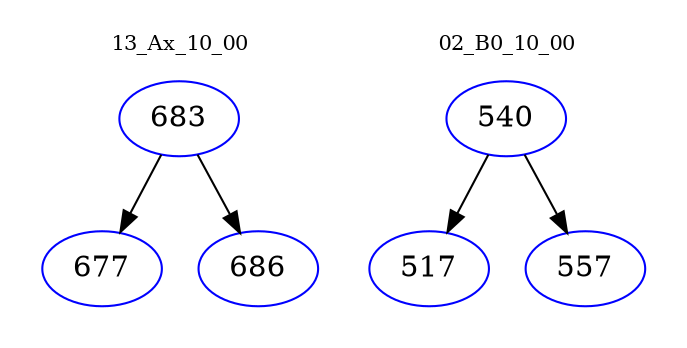 digraph{
subgraph cluster_0 {
color = white
label = "13_Ax_10_00";
fontsize=10;
T0_683 [label="683", color="blue"]
T0_683 -> T0_677 [color="black"]
T0_677 [label="677", color="blue"]
T0_683 -> T0_686 [color="black"]
T0_686 [label="686", color="blue"]
}
subgraph cluster_1 {
color = white
label = "02_B0_10_00";
fontsize=10;
T1_540 [label="540", color="blue"]
T1_540 -> T1_517 [color="black"]
T1_517 [label="517", color="blue"]
T1_540 -> T1_557 [color="black"]
T1_557 [label="557", color="blue"]
}
}
